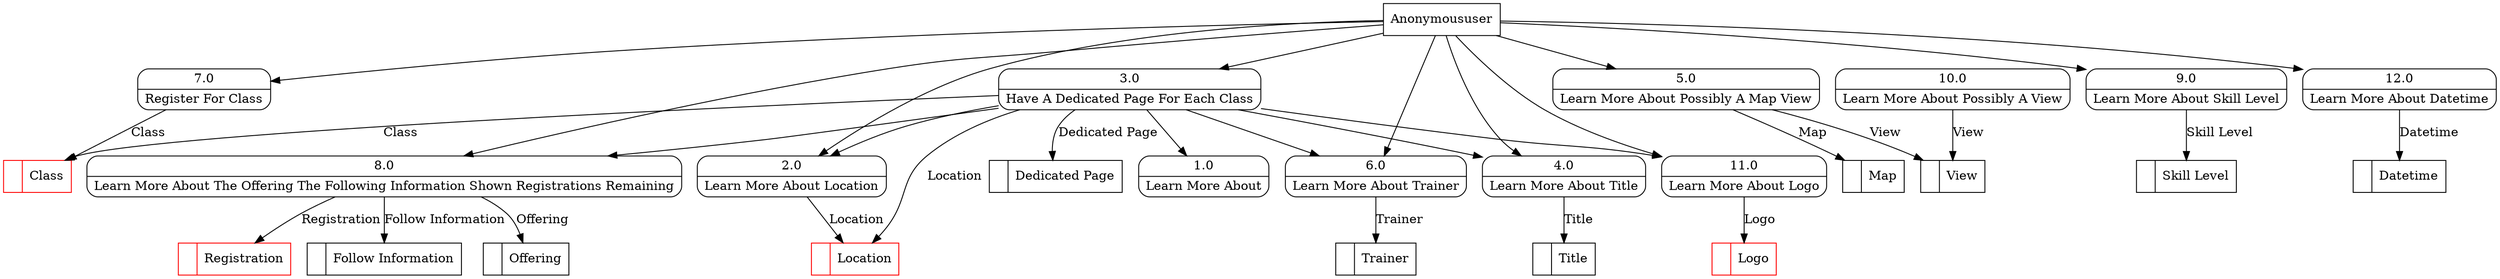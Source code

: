 digraph dfd2{ 
node[shape=record]
200 [label="<f0>  |<f1> Class " color=red];
201 [label="<f0>  |<f1> Dedicated Page " ];
202 [label="<f0>  |<f1> Location " color=red];
203 [label="<f0>  |<f1> View " ];
204 [label="<f0>  |<f1> Trainer " ];
205 [label="<f0>  |<f1> Datetime " ];
206 [label="<f0>  |<f1> Skill Level " ];
207 [label="<f0>  |<f1> Logo " color=red];
208 [label="<f0>  |<f1> Title " ];
209 [label="<f0>  |<f1> Follow Information " ];
210 [label="<f0>  |<f1> Offering " ];
211 [label="<f0>  |<f1> Registration " color=red];
212 [label="<f0>  |<f1> Map " ];
213 [label="Anonymoususer" shape=box];
214 [label="{<f0> 1.0|<f1> Learn More About }" shape=Mrecord];
215 [label="{<f0> 2.0|<f1> Learn More About Location }" shape=Mrecord];
216 [label="{<f0> 3.0|<f1> Have A Dedicated Page For Each Class }" shape=Mrecord];
217 [label="{<f0> 4.0|<f1> Learn More About Title }" shape=Mrecord];
218 [label="{<f0> 5.0|<f1> Learn More About Possibly A Map View }" shape=Mrecord];
219 [label="{<f0> 6.0|<f1> Learn More About Trainer }" shape=Mrecord];
220 [label="{<f0> 7.0|<f1> Register For Class }" shape=Mrecord];
221 [label="{<f0> 8.0|<f1> Learn More About The Offering The Following Information Shown Registrations Remaining }" shape=Mrecord];
222 [label="{<f0> 9.0|<f1> Learn More About Skill Level }" shape=Mrecord];
223 [label="{<f0> 10.0|<f1> Learn More About Possibly A View }" shape=Mrecord];
224 [label="{<f0> 11.0|<f1> Learn More About Logo }" shape=Mrecord];
225 [label="{<f0> 12.0|<f1> Learn More About Datetime }" shape=Mrecord];
213 -> 215
213 -> 216
213 -> 217
213 -> 218
213 -> 219
213 -> 220
213 -> 221
213 -> 222
213 -> 224
213 -> 225
215 -> 202 [label="Location"]
216 -> 214
216 -> 215
216 -> 217
216 -> 219
216 -> 221
216 -> 224
216 -> 201 [label="Dedicated Page"]
216 -> 200 [label="Class"]
216 -> 202 [label="Location"]
217 -> 208 [label="Title"]
218 -> 203 [label="View"]
219 -> 204 [label="Trainer"]
220 -> 200 [label="Class"]
221 -> 210 [label="Offering"]
221 -> 209 [label="Follow Information"]
221 -> 211 [label="Registration"]
222 -> 206 [label="Skill Level"]
223 -> 203 [label="View"]
224 -> 207 [label="Logo"]
225 -> 205 [label="Datetime"]
218 -> 212 [label="Map"]
}